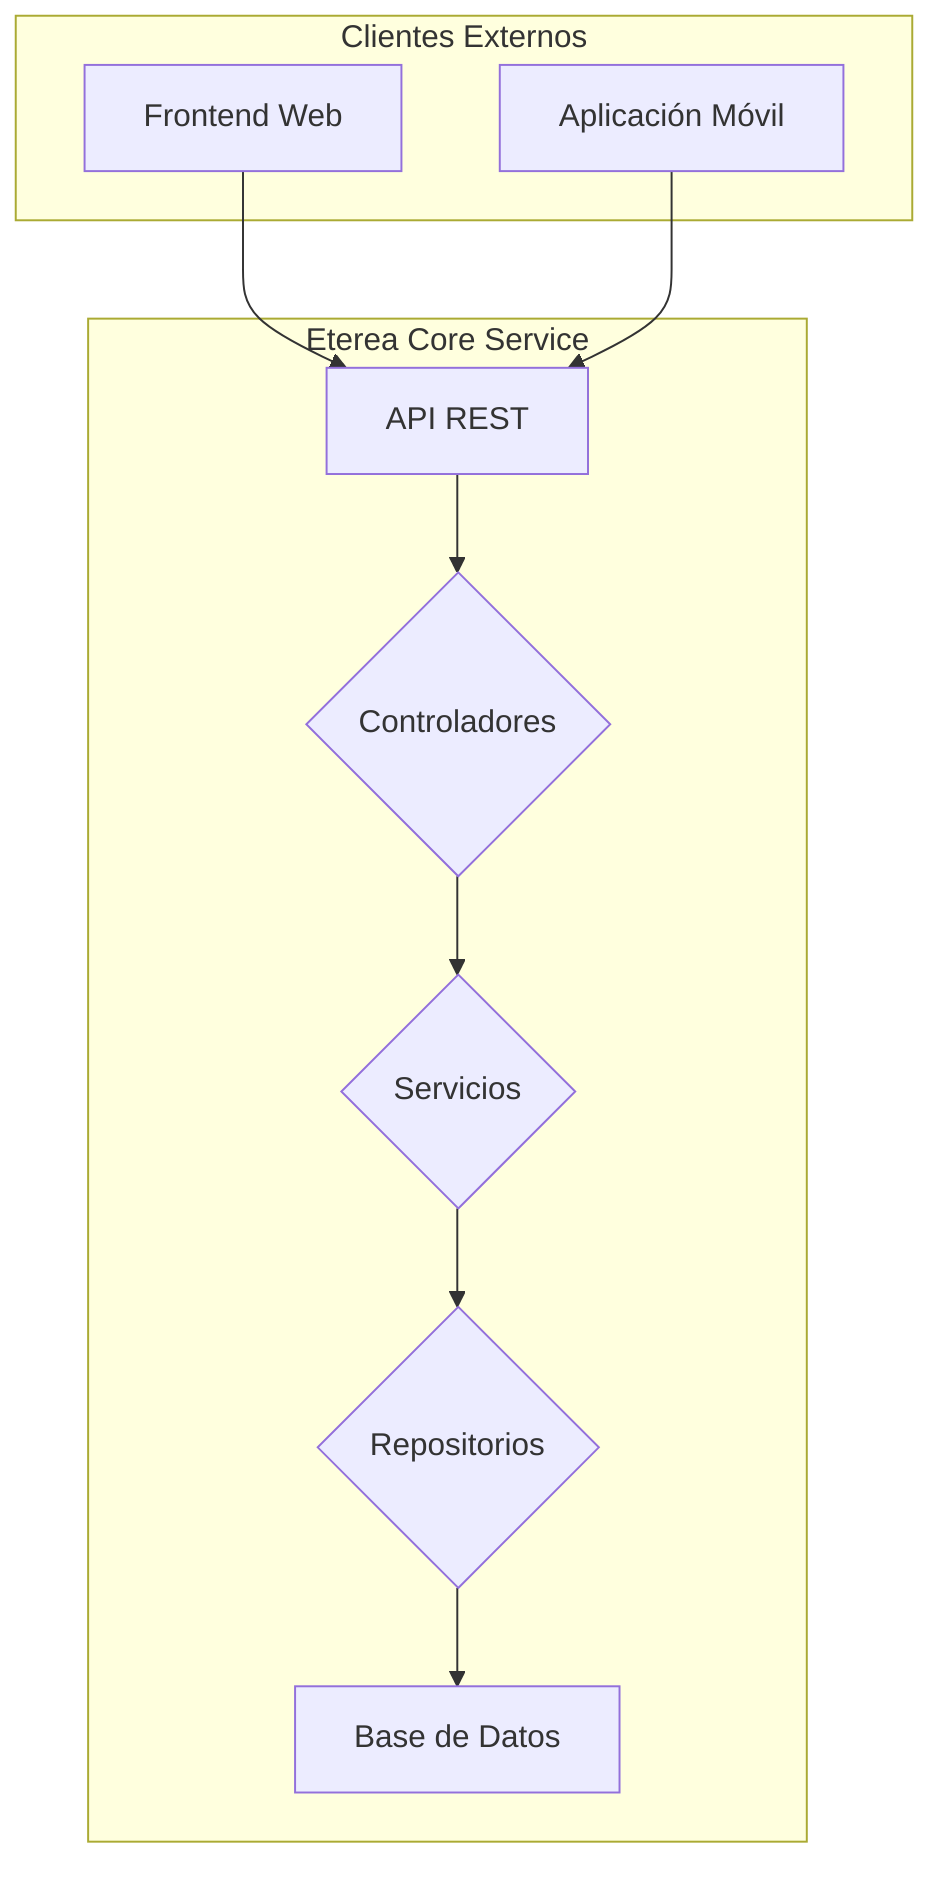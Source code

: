 graph TD
    subgraph "Eterea Core Service"
        A[API REST] --> B{Controladores};
        B --> C{Servicios};
        C --> D{Repositorios};
        D --> E[Base de Datos];
    end

    subgraph "Clientes Externos"
        F[Frontend Web] --> A;
        G[Aplicación Móvil] --> A;
    end
